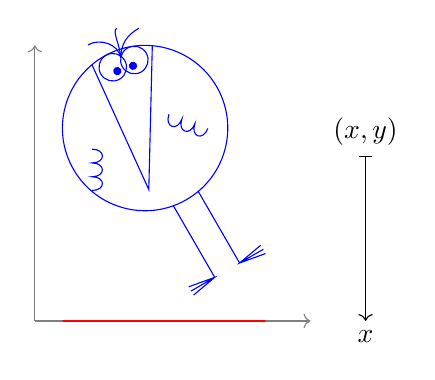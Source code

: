 \begin{tikzpicture}[scale=0.7]

\newcommand\mafigure{\draw[->, gray] (0,0)--(5,0); \draw[->, gray] (0,0)--(0,5);}

\newcommand*\shadok{
\draw circle (3);
\draw (69:2.5) circle (0.5);
\draw (88:2.5) circle (0.5);
\draw (100:3)--(-1,-2)--(55:3);
\fill (71:2.3) circle (0.15);
\fill (86:2.3) circle (0.15);
\draw (-100:3)--++(0,-3)--++(180:1)--++(180:-1)--++(170:1)--++(170:-1)--++(190:1);
\draw (-80:3)--++(0,-3)--++(180:-1)--++(180:1)--++(170:-1)--++(170:1)--++(190:-1);
\draw (79:2.7) .. controls +(60:.5) and +(180:.5) .. +(1.1,.6);
\draw (79:2.7) .. controls +(65:.5) and +(180:.2) .. +(.4,1);
\draw (79:2.7) .. controls +(70:.5) and +(0:.5) .. +(-.8,1);

\begin{scope}[xshift=1cm,rotate=-50, scale=0.5]
\draw (0,0)..controls +(-90:1) and +(-90:1) .. ++(1,0)..controls +(-90:1) and +(-90:1)..++(1,0)..controls +(-90:1) and +(-90:1)..++(1,0);
\end{scope}
\begin{scope}[xshift=-2.8cm, yshift=-1cm, rotate=60, scale=0.5]
\draw (0,0)..controls +(-90:1) and +(-90:1) .. ++(1,0)..controls +(-90:1) and +(-90:1)..++(1,0)..controls +(-90:1) and +(-90:1)..++(1,0);
\end{scope}
}


\mafigure;

  \coordinate (A) at (6,3);
  \coordinate (B) at (6,0);   
  \draw[|->] (A)--(B);
   \node at (A)[above] {$(x,y)$};  
   \node at (B)[below] {$x$};  

\begin{scope}[blue, scale=0.5, shift = {(4,7)}, rotate=30]
  \shadok;
\end{scope}


  \begin{scope}[cm={1,0,0,0,(0,0)},red]
    \begin{scope}[scale=0.5, shift = {(4,7)}, rotate=30]\shadok;\end{scope}
  \end{scope}
\end{tikzpicture}


